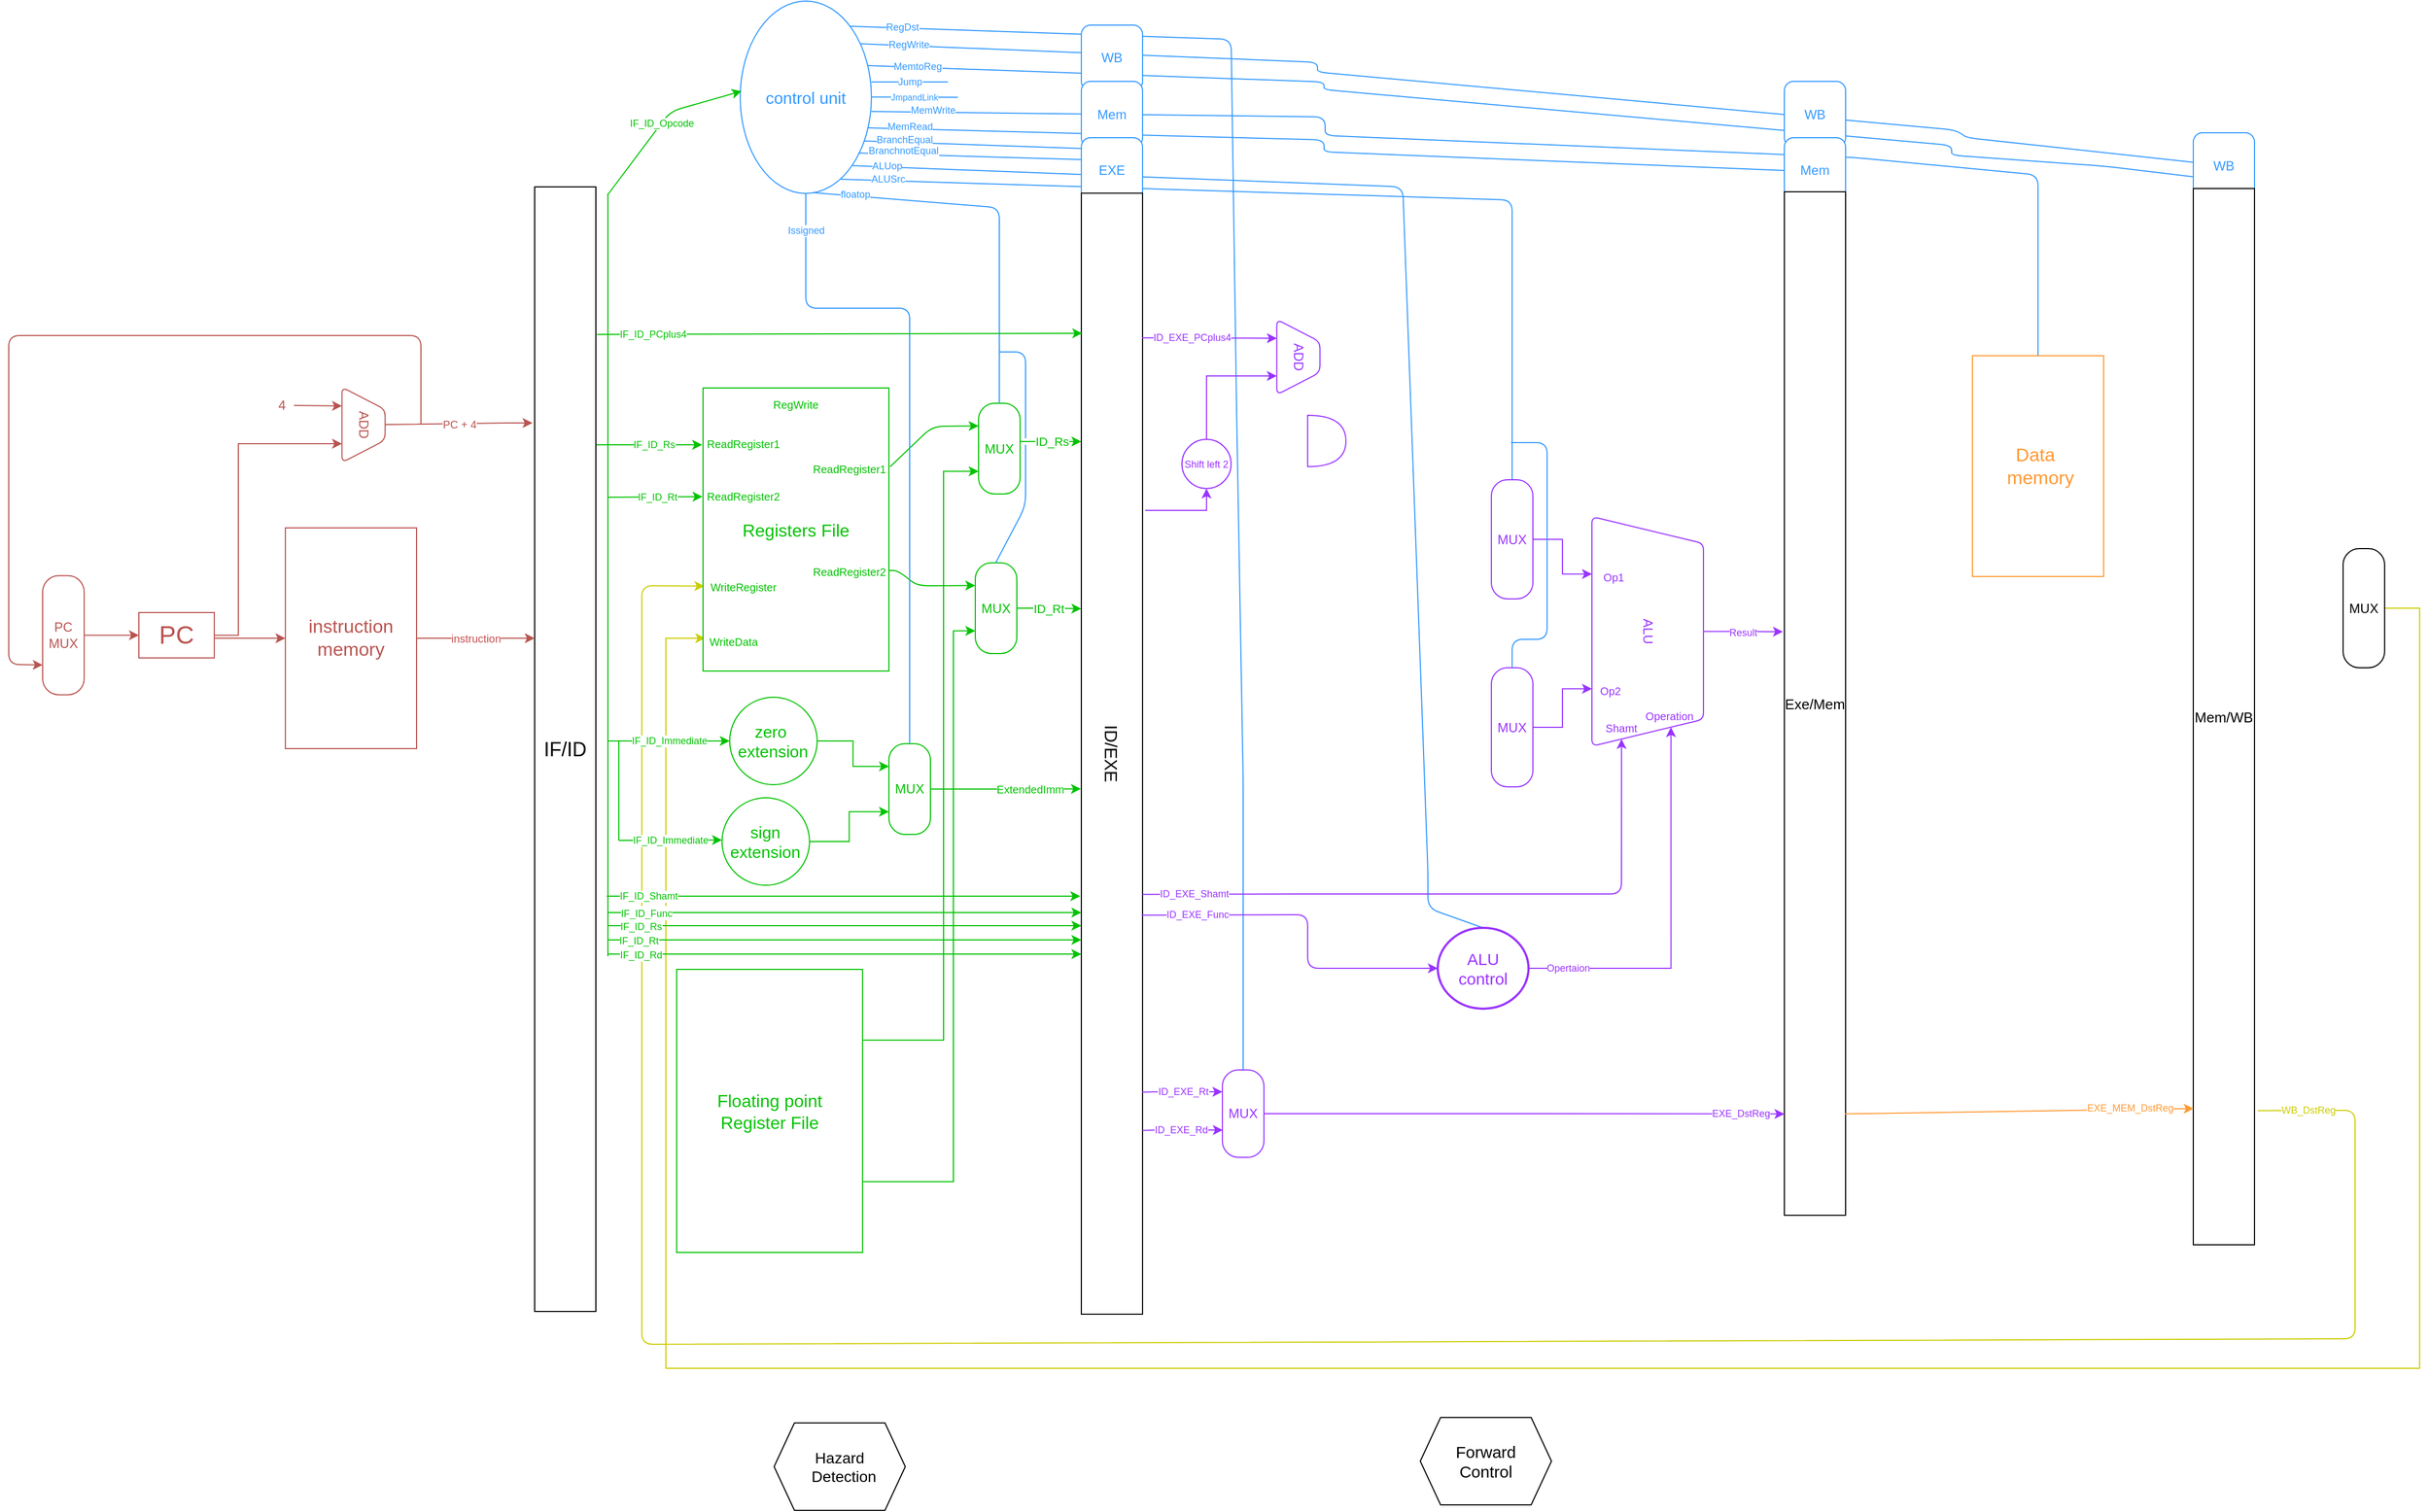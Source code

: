 <mxfile version="14.1.1" type="github">
  <diagram id="FUZhbVknojldcqYKG9fJ" name="Page-1">
    <mxGraphModel dx="3374" dy="580" grid="0" gridSize="10" guides="1" tooltips="1" connect="1" arrows="1" fold="1" page="1" pageScale="1" pageWidth="2336" pageHeight="1654" background="none" math="0" shadow="0">
      <root>
        <mxCell id="0" />
        <mxCell id="1" parent="0" />
        <mxCell id="VB7SxKn7EFe_iuw59Z2b-31" value="RegDst" style="endArrow=none;html=1;fontSize=9;strokeColor=#3399FF;fontColor=#3399FF;endFill=0;entryX=0.5;entryY=0;entryDx=0;entryDy=0;" parent="1" target="7TlwpzO_HOsOdfMENnGN-11" edge="1">
          <mxGeometry x="-0.926" y="1" width="50" height="50" relative="1" as="geometry">
            <mxPoint x="-1490" y="146" as="sourcePoint" />
            <mxPoint x="-1278" y="151" as="targetPoint" />
            <Array as="points">
              <mxPoint x="-1141" y="158" />
              <mxPoint x="-1136" y="498" />
              <mxPoint x="-1130" y="835" />
            </Array>
            <mxPoint as="offset" />
          </mxGeometry>
        </mxCell>
        <mxCell id="JEvkDJspSOMSKIL867WB-29" style="edgeStyle=orthogonalEdgeStyle;rounded=0;orthogonalLoop=1;jettySize=auto;html=1;exitX=1;exitY=0.5;exitDx=0;exitDy=0;endArrow=classic;endFill=1;strokeColor=#CCCC00;fontSize=9;fontColor=#CCCC00;entryX=0.012;entryY=0.884;entryDx=0;entryDy=0;entryPerimeter=0;" edge="1" parent="1" source="UKt0rCFPghXX4FOB7-Do-29" target="UKt0rCFPghXX4FOB7-Do-9">
          <mxGeometry relative="1" as="geometry">
            <mxPoint x="-54.0" y="1386.0" as="targetPoint" />
            <Array as="points">
              <mxPoint x="-54" y="679" />
              <mxPoint x="-54" y="1374" />
              <mxPoint x="-1658" y="1374" />
              <mxPoint x="-1658" y="706" />
            </Array>
          </mxGeometry>
        </mxCell>
        <mxCell id="JEvkDJspSOMSKIL867WB-28" value="WB_DstReg" style="endArrow=classic;html=1;fontSize=9;exitX=1.054;exitY=0.873;exitDx=0;exitDy=0;exitPerimeter=0;entryX=0.007;entryY=0.7;entryDx=0;entryDy=0;entryPerimeter=0;strokeColor=#CCCC00;fontColor=#CCCC00;" edge="1" parent="1" source="UKt0rCFPghXX4FOB7-Do-6" target="UKt0rCFPghXX4FOB7-Do-9">
          <mxGeometry x="-0.965" width="50" height="50" relative="1" as="geometry">
            <mxPoint x="-807" y="1130" as="sourcePoint" />
            <mxPoint x="-77" y="1138" as="targetPoint" />
            <Array as="points">
              <mxPoint x="-113" y="1138" />
              <mxPoint x="-113" y="1347" />
              <mxPoint x="-1680" y="1352" />
              <mxPoint x="-1680" y="658" />
            </Array>
            <mxPoint as="offset" />
          </mxGeometry>
        </mxCell>
        <mxCell id="VB7SxKn7EFe_iuw59Z2b-41" value="ALUSrc" style="endArrow=none;html=1;fontSize=9;strokeColor=#3399FF;fontColor=#3399FF;endFill=0;entryX=0.5;entryY=0;entryDx=0;entryDy=0;" parent="1" target="UKt0rCFPghXX4FOB7-Do-16" edge="1">
          <mxGeometry x="-0.901" y="1" width="50" height="50" relative="1" as="geometry">
            <mxPoint x="-1498" y="286" as="sourcePoint" />
            <mxPoint x="-1441" y="286" as="targetPoint" />
            <mxPoint as="offset" />
            <Array as="points">
              <mxPoint x="-884" y="305" />
            </Array>
          </mxGeometry>
        </mxCell>
        <mxCell id="VB7SxKn7EFe_iuw59Z2b-40" value="ALUop" style="endArrow=none;html=1;fontSize=9;strokeColor=#3399FF;fontColor=#3399FF;endFill=0;entryX=0.5;entryY=0;entryDx=0;entryDy=0;entryPerimeter=0;" parent="1" target="UKt0rCFPghXX4FOB7-Do-15" edge="1">
          <mxGeometry x="-0.947" y="1" width="50" height="50" relative="1" as="geometry">
            <mxPoint x="-1489" y="273.5" as="sourcePoint" />
            <mxPoint x="-1432" y="273.5" as="targetPoint" />
            <mxPoint as="offset" />
            <Array as="points">
              <mxPoint x="-984" y="293" />
              <mxPoint x="-961" y="920" />
              <mxPoint x="-961" y="953" />
            </Array>
          </mxGeometry>
        </mxCell>
        <mxCell id="VB7SxKn7EFe_iuw59Z2b-47" value="RegWrite" style="endArrow=none;html=1;fontSize=9;strokeColor=#3399FF;fontColor=#3399FF;endFill=0;" parent="1" target="VB7SxKn7EFe_iuw59Z2b-50" edge="1">
          <mxGeometry x="-0.928" y="1" width="50" height="50" relative="1" as="geometry">
            <mxPoint x="-1481" y="162" as="sourcePoint" />
            <mxPoint x="-850" y="213" as="targetPoint" />
            <Array as="points">
              <mxPoint x="-1062" y="179" />
              <mxPoint x="-1062" y="188" />
              <mxPoint x="-478" y="241" />
              <mxPoint x="-468" y="248" />
            </Array>
            <mxPoint as="offset" />
          </mxGeometry>
        </mxCell>
        <mxCell id="VB7SxKn7EFe_iuw59Z2b-33" value="MemtoReg" style="endArrow=none;html=1;fontSize=9;strokeColor=#3399FF;fontColor=#3399FF;endFill=0;entryX=0.036;entryY=0.675;entryDx=0;entryDy=0;entryPerimeter=0;" parent="1" target="VB7SxKn7EFe_iuw59Z2b-50" edge="1">
          <mxGeometry x="-0.927" y="1" width="50" height="50" relative="1" as="geometry">
            <mxPoint x="-1473" y="182" as="sourcePoint" />
            <mxPoint x="-1416" y="182" as="targetPoint" />
            <Array as="points">
              <mxPoint x="-1056" y="197" />
              <mxPoint x="-1056" y="204" />
              <mxPoint x="-482" y="255" />
              <mxPoint x="-482" y="264" />
              <mxPoint x="-343" y="274" />
            </Array>
            <mxPoint as="offset" />
          </mxGeometry>
        </mxCell>
        <mxCell id="VB7SxKn7EFe_iuw59Z2b-37" value="MemRead" style="endArrow=none;html=1;fontSize=9;strokeColor=#3399FF;fontColor=#3399FF;endFill=0;entryX=0;entryY=0.5;entryDx=0;entryDy=0;" parent="1" target="VB7SxKn7EFe_iuw59Z2b-49" edge="1">
          <mxGeometry x="-0.912" y="2" width="50" height="50" relative="1" as="geometry">
            <mxPoint x="-1473" y="239" as="sourcePoint" />
            <mxPoint x="-1398" y="239" as="targetPoint" />
            <Array as="points">
              <mxPoint x="-1056" y="250" />
              <mxPoint x="-1056" y="261" />
            </Array>
            <mxPoint as="offset" />
          </mxGeometry>
        </mxCell>
        <mxCell id="VB7SxKn7EFe_iuw59Z2b-36" value="MemWrite" style="endArrow=none;html=1;fontSize=9;strokeColor=#3399FF;fontColor=#3399FF;align=right;endFill=0;entryX=0.5;entryY=0;entryDx=0;entryDy=0;" parent="1" target="UKt0rCFPghXX4FOB7-Do-31" edge="1">
          <mxGeometry x="-0.876" y="2" width="50" height="50" relative="1" as="geometry">
            <mxPoint x="-1470" y="224" as="sourcePoint" />
            <mxPoint x="-1344" y="224" as="targetPoint" />
            <Array as="points">
              <mxPoint x="-1055" y="229" />
              <mxPoint x="-1055" y="246" />
              <mxPoint x="-573" y="266" />
              <mxPoint x="-403" y="282" />
            </Array>
            <mxPoint as="offset" />
          </mxGeometry>
        </mxCell>
        <mxCell id="VB7SxKn7EFe_iuw59Z2b-50" value="&lt;font style=&quot;font-size: 12px&quot;&gt;WB&lt;/font&gt;" style="rounded=1;whiteSpace=wrap;html=1;fontSize=8;fontColor=#3399FF;strokeColor=#3399FF;" parent="1" vertex="1">
          <mxGeometry x="-261" y="243.5" width="56" height="60" as="geometry" />
        </mxCell>
        <mxCell id="VB7SxKn7EFe_iuw59Z2b-48" value="&lt;font style=&quot;font-size: 12px&quot;&gt;WB&lt;/font&gt;" style="rounded=1;whiteSpace=wrap;html=1;fontSize=8;fontColor=#3399FF;strokeColor=#3399FF;fontStyle=0" parent="1" vertex="1">
          <mxGeometry x="-634.99" y="196.5" width="56" height="60" as="geometry" />
        </mxCell>
        <mxCell id="VB7SxKn7EFe_iuw59Z2b-49" value="&lt;font style=&quot;font-size: 12px&quot;&gt;Mem&lt;/font&gt;" style="rounded=1;whiteSpace=wrap;html=1;fontSize=8;fontColor=#3399FF;strokeColor=#3399FF;" parent="1" vertex="1">
          <mxGeometry x="-635" y="248" width="56" height="60" as="geometry" />
        </mxCell>
        <mxCell id="VB7SxKn7EFe_iuw59Z2b-46" value="&lt;font style=&quot;font-size: 12px&quot;&gt;WB&lt;/font&gt;" style="rounded=1;whiteSpace=wrap;html=1;fontSize=8;fontColor=#3399FF;strokeColor=#3399FF;" parent="1" vertex="1">
          <mxGeometry x="-1277.99" y="145" width="56" height="60" as="geometry" />
        </mxCell>
        <mxCell id="VB7SxKn7EFe_iuw59Z2b-45" value="&lt;font style=&quot;font-size: 12px&quot;&gt;Mem&lt;/font&gt;" style="rounded=1;whiteSpace=wrap;html=1;fontSize=8;fontColor=#3399FF;strokeColor=#3399FF;" parent="1" vertex="1">
          <mxGeometry x="-1278" y="196.5" width="56" height="60" as="geometry" />
        </mxCell>
        <mxCell id="VB7SxKn7EFe_iuw59Z2b-44" value="&lt;font style=&quot;font-size: 12px&quot;&gt;EXE&lt;/font&gt;" style="rounded=1;whiteSpace=wrap;html=1;fontSize=8;fontColor=#3399FF;strokeColor=#3399FF;" parent="1" vertex="1">
          <mxGeometry x="-1278" y="248" width="56" height="60" as="geometry" />
        </mxCell>
        <mxCell id="7TlwpzO_HOsOdfMENnGN-18" value="IF_ID_Rs" style="edgeStyle=elbowEdgeStyle;rounded=0;orthogonalLoop=1;jettySize=auto;elbow=vertical;html=1;entryX=-0.005;entryY=0.201;entryDx=0;entryDy=0;endArrow=classic;endFill=1;fontColor=#00C200;exitX=1.002;exitY=0.212;exitDx=0;exitDy=0;exitPerimeter=0;entryPerimeter=0;fontSize=9;spacingLeft=16;strokeColor=#00C200;" parent="1" target="UKt0rCFPghXX4FOB7-Do-9" edge="1">
          <mxGeometry x="0.352" relative="1" as="geometry">
            <Array as="points">
              <mxPoint x="-1704.11" y="529" />
            </Array>
            <mxPoint x="-1721.998" y="592.424" as="sourcePoint" />
            <mxPoint as="offset" />
          </mxGeometry>
        </mxCell>
        <mxCell id="UKt0rCFPghXX4FOB7-Do-1" value="&lt;font style=&quot;font-size: 18px&quot;&gt;IF/ID&lt;/font&gt;" style="rounded=0;whiteSpace=wrap;html=1;" parent="1" vertex="1">
          <mxGeometry x="-1778" y="293" width="56" height="1029" as="geometry" />
        </mxCell>
        <mxCell id="YYx74QZVLRJWQak4ZVne-2" value="" style="edgeStyle=orthogonalEdgeStyle;rounded=0;orthogonalLoop=1;jettySize=auto;html=1;entryX=0;entryY=0.5;entryDx=0;entryDy=0;strokeColor=#B85450;fontColor=#B85450;" parent="1" source="UKt0rCFPghXX4FOB7-Do-2" target="UKt0rCFPghXX4FOB7-Do-8" edge="1">
          <mxGeometry relative="1" as="geometry">
            <Array as="points">
              <mxPoint x="-2054" y="706" />
              <mxPoint x="-2054" y="706" />
            </Array>
          </mxGeometry>
        </mxCell>
        <mxCell id="YYx74QZVLRJWQak4ZVne-6" value="PC + 4" style="edgeStyle=orthogonalEdgeStyle;rounded=0;orthogonalLoop=1;jettySize=auto;html=1;fontSize=10;strokeColor=#B85450;fontColor=#B85450;" parent="1" source="7TlwpzO_HOsOdfMENnGN-1" edge="1">
          <mxGeometry relative="1" as="geometry">
            <Array as="points">
              <mxPoint x="-1803" y="509" />
              <mxPoint x="-1780" y="509" />
            </Array>
            <mxPoint x="-1780" y="509" as="targetPoint" />
          </mxGeometry>
        </mxCell>
        <mxCell id="UKt0rCFPghXX4FOB7-Do-2" value="&lt;font style=&quot;font-size: 23px&quot; color=&quot;#b85450&quot;&gt;PC&lt;/font&gt;" style="rounded=0;whiteSpace=wrap;html=1;strokeColor=#B85450;" parent="1" vertex="1">
          <mxGeometry x="-2140" y="682.5" width="69" height="41.5" as="geometry" />
        </mxCell>
        <mxCell id="UKt0rCFPghXX4FOB7-Do-4" value="&lt;font style=&quot;font-size: 13px&quot;&gt;Exe/Mem&lt;/font&gt;" style="rounded=0;whiteSpace=wrap;html=1;" parent="1" vertex="1">
          <mxGeometry x="-634.99" y="297.5" width="56" height="936.5" as="geometry" />
        </mxCell>
        <mxCell id="UKt0rCFPghXX4FOB7-Do-6" value="&lt;font style=&quot;font-size: 13px&quot;&gt;Mem/WB&lt;/font&gt;" style="rounded=0;whiteSpace=wrap;html=1;" parent="1" vertex="1">
          <mxGeometry x="-261" y="294.5" width="56" height="966.5" as="geometry" />
        </mxCell>
        <mxCell id="YYx74QZVLRJWQak4ZVne-4" value="&lt;font style=&quot;font-size: 10px;&quot;&gt;instruction&lt;/font&gt;" style="edgeStyle=orthogonalEdgeStyle;rounded=0;orthogonalLoop=1;jettySize=auto;html=1;fontSize=10;fillColor=#f8cecc;fontColor=#C44F4F;strokeColor=#B85450;" parent="1" source="UKt0rCFPghXX4FOB7-Do-8" edge="1">
          <mxGeometry relative="1" as="geometry">
            <Array as="points">
              <mxPoint x="-1803" y="706" />
              <mxPoint x="-1803" y="706" />
            </Array>
            <mxPoint x="-1778" y="706" as="targetPoint" />
          </mxGeometry>
        </mxCell>
        <mxCell id="UKt0rCFPghXX4FOB7-Do-8" value="&lt;font style=&quot;font-size: 17px&quot;&gt;instruction memory&lt;/font&gt;" style="rounded=0;whiteSpace=wrap;html=1;strokeColor=#B85450;fontColor=#B85450;" parent="1" vertex="1">
          <mxGeometry x="-2006" y="605" width="120" height="202" as="geometry" />
        </mxCell>
        <mxCell id="UKt0rCFPghXX4FOB7-Do-9" value="&lt;font style=&quot;font-size: 16px&quot;&gt;Registers File&lt;/font&gt;" style="rounded=0;whiteSpace=wrap;html=1;fontColor=#00C200;strokeColor=#00C200;" parent="1" vertex="1">
          <mxGeometry x="-1624" y="477" width="170" height="259" as="geometry" />
        </mxCell>
        <mxCell id="UKt0rCFPghXX4FOB7-Do-11" value="&lt;font style=&quot;font-size: 15px&quot;&gt;control unit&lt;/font&gt;" style="ellipse;whiteSpace=wrap;html=1;fontColor=#3399FF;strokeColor=#3399FF;" parent="1" vertex="1">
          <mxGeometry x="-1590" y="123" width="120" height="176" as="geometry" />
        </mxCell>
        <mxCell id="VB7SxKn7EFe_iuw59Z2b-4" style="edgeStyle=orthogonalEdgeStyle;rounded=0;orthogonalLoop=1;jettySize=auto;html=1;exitX=1;exitY=0.5;exitDx=0;exitDy=0;strokeColor=#00C200;entryX=0;entryY=0.75;entryDx=0;entryDy=0;" parent="1" source="UKt0rCFPghXX4FOB7-Do-12" target="VB7SxKn7EFe_iuw59Z2b-13" edge="1">
          <mxGeometry relative="1" as="geometry">
            <mxPoint x="-1283.396" y="891.571" as="targetPoint" />
          </mxGeometry>
        </mxCell>
        <mxCell id="UKt0rCFPghXX4FOB7-Do-12" value="&lt;font style=&quot;font-size: 15px&quot;&gt;sign &lt;br&gt;extension&lt;/font&gt;" style="ellipse;whiteSpace=wrap;html=1;aspect=fixed;fontColor=#00C200;strokeColor=#00C200;" parent="1" vertex="1">
          <mxGeometry x="-1606.61" y="852" width="80" height="80" as="geometry" />
        </mxCell>
        <mxCell id="VB7SxKn7EFe_iuw59Z2b-3" style="edgeStyle=orthogonalEdgeStyle;rounded=0;orthogonalLoop=1;jettySize=auto;html=1;exitX=1;exitY=0.5;exitDx=0;exitDy=0;strokeColor=#00C200;entryX=0;entryY=0.25;entryDx=0;entryDy=0;" parent="1" source="UKt0rCFPghXX4FOB7-Do-13" target="VB7SxKn7EFe_iuw59Z2b-13" edge="1">
          <mxGeometry relative="1" as="geometry">
            <mxPoint x="-1285.681" y="800.143" as="targetPoint" />
          </mxGeometry>
        </mxCell>
        <mxCell id="UKt0rCFPghXX4FOB7-Do-13" value="&lt;font style=&quot;font-size: 15px&quot;&gt;zero&amp;nbsp;&lt;br&gt;extension&lt;/font&gt;" style="ellipse;whiteSpace=wrap;html=1;aspect=fixed;fontColor=#00C200;strokeColor=#00C200;" parent="1" vertex="1">
          <mxGeometry x="-1599.61" y="760" width="80" height="80" as="geometry" />
        </mxCell>
        <mxCell id="JEvkDJspSOMSKIL867WB-10" value="Opertaion" style="edgeStyle=orthogonalEdgeStyle;rounded=0;orthogonalLoop=1;jettySize=auto;html=1;exitX=1;exitY=0.5;exitDx=0;exitDy=0;exitPerimeter=0;entryX=1;entryY=0.25;entryDx=0;entryDy=0;endArrow=classic;endFill=1;strokeColor=#9933FF;fontSize=9;fontColor=#9933FF;" edge="1" parent="1" source="UKt0rCFPghXX4FOB7-Do-15" target="UKt0rCFPghXX4FOB7-Do-26">
          <mxGeometry x="-0.797" relative="1" as="geometry">
            <Array as="points">
              <mxPoint x="-739" y="1008" />
            </Array>
            <mxPoint as="offset" />
          </mxGeometry>
        </mxCell>
        <mxCell id="UKt0rCFPghXX4FOB7-Do-15" value="&lt;font style=&quot;font-size: 15px&quot;&gt;ALU&lt;br&gt;control&lt;/font&gt;" style="strokeWidth=2;html=1;shape=mxgraph.flowchart.start_2;whiteSpace=wrap;strokeColor=#9933FF;fontColor=#9933FF;" parent="1" vertex="1">
          <mxGeometry x="-952" y="971" width="83" height="74" as="geometry" />
        </mxCell>
        <mxCell id="JEvkDJspSOMSKIL867WB-12" style="edgeStyle=orthogonalEdgeStyle;rounded=0;orthogonalLoop=1;jettySize=auto;html=1;exitX=1;exitY=0.5;exitDx=0;exitDy=0;entryX=0.25;entryY=1;entryDx=0;entryDy=0;endArrow=classic;endFill=1;fontSize=9;fontColor=#9933FF;strokeColor=#9933FF;" edge="1" parent="1" source="UKt0rCFPghXX4FOB7-Do-16" target="UKt0rCFPghXX4FOB7-Do-26">
          <mxGeometry relative="1" as="geometry" />
        </mxCell>
        <mxCell id="UKt0rCFPghXX4FOB7-Do-16" value="MUX&lt;span style=&quot;font-family: monospace; font-size: 0px;&quot;&gt;%3CmxGraphModel%3E%3Croot%3E%3CmxCell%20id%3D%220%22%2F%3E%3CmxCell%20id%3D%221%22%20parent%3D%220%22%2F%3E%3CmxCell%20id%3D%222%22%20value%3D%22%22%20style%3D%22rounded%3D1%3BwhiteSpace%3Dwrap%3Bhtml%3D1%3BarcSize%3D39%3B%22%20vertex%3D%221%22%20parent%3D%221%22%3E%3CmxGeometry%20x%3D%22-1112%22%20y%3D%22420%22%20width%3D%2238%22%20height%3D%22109%22%20as%3D%22geometry%22%2F%3E%3C%2FmxCell%3E%3C%2Froot%3E%3C%2FmxGraphModel%3E&lt;/span&gt;" style="rounded=1;whiteSpace=wrap;html=1;arcSize=39;fontColor=#9933FF;strokeColor=#9933FF;" parent="1" vertex="1">
          <mxGeometry x="-903" y="561" width="38" height="109" as="geometry" />
        </mxCell>
        <mxCell id="JEvkDJspSOMSKIL867WB-13" style="edgeStyle=orthogonalEdgeStyle;rounded=0;orthogonalLoop=1;jettySize=auto;html=1;exitX=1;exitY=0.5;exitDx=0;exitDy=0;entryX=0.75;entryY=1;entryDx=0;entryDy=0;endArrow=classic;endFill=1;strokeColor=#9933FF;fontSize=9;fontColor=#9933FF;" edge="1" parent="1" source="UKt0rCFPghXX4FOB7-Do-17" target="UKt0rCFPghXX4FOB7-Do-26">
          <mxGeometry relative="1" as="geometry" />
        </mxCell>
        <mxCell id="UKt0rCFPghXX4FOB7-Do-17" value="MUX&lt;span style=&quot;font-family: monospace; font-size: 0px;&quot;&gt;%3CmxGraphModel%3E%3Croot%3E%3CmxCell%20id%3D%220%22%2F%3E%3CmxCell%20id%3D%221%22%20parent%3D%220%22%2F%3E%3CmxCell%20id%3D%222%22%20value%3D%22%22%20style%3D%22rounded%3D1%3BwhiteSpace%3Dwrap%3Bhtml%3D1%3BarcSize%3D39%3B%22%20vertex%3D%221%22%20parent%3D%221%22%3E%3CmxGeometry%20x%3D%22-1112%22%20y%3D%22420%22%20width%3D%2238%22%20height%3D%22109%22%20as%3D%22geometry%22%2F%3E%3C%2FmxCell%3E%3C%2Froot%3E%3C%2FmxGraphModel%3E&lt;/span&gt;" style="rounded=1;whiteSpace=wrap;html=1;arcSize=39;fontColor=#9933FF;strokeColor=#9933FF;" parent="1" vertex="1">
          <mxGeometry x="-903" y="733" width="38" height="109" as="geometry" />
        </mxCell>
        <mxCell id="VB7SxKn7EFe_iuw59Z2b-1" style="edgeStyle=orthogonalEdgeStyle;rounded=0;orthogonalLoop=1;jettySize=auto;html=1;exitX=1;exitY=0.5;exitDx=0;exitDy=0;entryX=0;entryY=0.5;entryDx=0;entryDy=0;strokeColor=#B85450;" parent="1" source="UKt0rCFPghXX4FOB7-Do-18" target="UKt0rCFPghXX4FOB7-Do-2" edge="1">
          <mxGeometry relative="1" as="geometry" />
        </mxCell>
        <mxCell id="UKt0rCFPghXX4FOB7-Do-18" value="&lt;font color=&quot;#b85450&quot;&gt;PC MUX&lt;/font&gt;" style="rounded=1;whiteSpace=wrap;html=1;arcSize=39;strokeColor=#B85450;" parent="1" vertex="1">
          <mxGeometry x="-2228" y="648.75" width="38" height="109" as="geometry" />
        </mxCell>
        <mxCell id="JEvkDJspSOMSKIL867WB-19" value="&lt;font style=&quot;font-size: 9px&quot;&gt;Result&lt;/font&gt;" style="edgeStyle=orthogonalEdgeStyle;rounded=0;orthogonalLoop=1;jettySize=auto;html=1;exitX=0.5;exitY=0;exitDx=0;exitDy=0;endArrow=classic;endFill=1;strokeColor=#9933FF;fontSize=10;fontColor=#9933FF;" edge="1" parent="1" source="UKt0rCFPghXX4FOB7-Do-26">
          <mxGeometry relative="1" as="geometry">
            <mxPoint x="-636.4" y="700" as="targetPoint" />
          </mxGeometry>
        </mxCell>
        <mxCell id="UKt0rCFPghXX4FOB7-Do-26" value="ALU" style="shape=trapezoid;perimeter=trapezoidPerimeter;whiteSpace=wrap;html=1;fixedSize=1;rounded=1;sketch=0;rotation=90;arcSize=12;size=24.517;fontColor=#9933FF;strokeColor=#9933FF;" parent="1" vertex="1">
          <mxGeometry x="-865" y="648.75" width="210" height="102" as="geometry" />
        </mxCell>
        <mxCell id="UKt0rCFPghXX4FOB7-Do-27" value="&lt;font style=&quot;font-size: 15px&quot;&gt;Forward&lt;br&gt;Control&lt;/font&gt;" style="shape=hexagon;perimeter=hexagonPerimeter2;whiteSpace=wrap;html=1;fixedSize=1;rounded=1;sketch=0;arcSize=0;size=18.6;" parent="1" vertex="1">
          <mxGeometry x="-968" y="1419" width="120" height="80" as="geometry" />
        </mxCell>
        <mxCell id="UKt0rCFPghXX4FOB7-Do-28" value="&lt;font style=&quot;font-size: 14px&quot;&gt;Hazard&lt;br&gt;&amp;nbsp; Detection&lt;/font&gt;" style="shape=hexagon;perimeter=hexagonPerimeter2;whiteSpace=wrap;html=1;fixedSize=1;rounded=1;sketch=0;arcSize=0;size=18.6;" parent="1" vertex="1">
          <mxGeometry x="-1559" y="1424" width="120" height="80" as="geometry" />
        </mxCell>
        <mxCell id="UKt0rCFPghXX4FOB7-Do-29" value="MUX&lt;span style=&quot;color: rgba(0 , 0 , 0 , 0) ; font-family: monospace ; font-size: 0px&quot;&gt;%3CmxGraphModel%3E%3Croot%3E%3CmxCell%20id%3D%220%22%2F%3E%3CmxCell%20id%3D%221%22%20parent%3D%220%22%2F%3E%3CmxCell%20id%3D%222%22%20value%3D%22%22%20style%3D%22rounded%3D1%3BwhiteSpace%3Dwrap%3Bhtml%3D1%3BarcSize%3D39%3B%22%20vertex%3D%221%22%20parent%3D%221%22%3E%3CmxGeometry%20x%3D%22-1112%22%20y%3D%22420%22%20width%3D%2238%22%20height%3D%22109%22%20as%3D%22geometry%22%2F%3E%3C%2FmxCell%3E%3C%2Froot%3E%3C%2FmxGraphModel%3E&lt;/span&gt;" style="rounded=1;whiteSpace=wrap;html=1;arcSize=39;" parent="1" vertex="1">
          <mxGeometry x="-124" y="624" width="38" height="109" as="geometry" />
        </mxCell>
        <mxCell id="UKt0rCFPghXX4FOB7-Do-31" value="&lt;font style=&quot;font-size: 17px&quot;&gt;Data&amp;nbsp;&lt;br&gt;&amp;nbsp;memory&lt;/font&gt;" style="rounded=0;whiteSpace=wrap;html=1;strokeColor=#FF9933;fontColor=#FF9933;" parent="1" vertex="1">
          <mxGeometry x="-463" y="447.5" width="120" height="202" as="geometry" />
        </mxCell>
        <mxCell id="HnmR9eoODCfxTX8oJJkG-1" value="ReadRegister1" style="text;html=1;fillColor=none;align=center;verticalAlign=middle;whiteSpace=wrap;rounded=0;fontSize=10;fontColor=#00C200;strokeColor=#FFFFFF;" parent="1" vertex="1">
          <mxGeometry x="-1607" y="518" width="40" height="20" as="geometry" />
        </mxCell>
        <mxCell id="HnmR9eoODCfxTX8oJJkG-2" value="ReadRegister2" style="text;html=1;fillColor=none;align=center;verticalAlign=middle;whiteSpace=wrap;rounded=0;fontSize=10;fontColor=#00C200;strokeColor=#FFFFFF;" parent="1" vertex="1">
          <mxGeometry x="-1607" y="566" width="40" height="20" as="geometry" />
        </mxCell>
        <mxCell id="HnmR9eoODCfxTX8oJJkG-3" value="RegWrite" style="text;html=1;fillColor=none;align=center;verticalAlign=middle;whiteSpace=wrap;rounded=0;fontSize=10;fontColor=#00C200;strokeColor=#FFFFFF;" parent="1" vertex="1">
          <mxGeometry x="-1559" y="482" width="40" height="20" as="geometry" />
        </mxCell>
        <mxCell id="HnmR9eoODCfxTX8oJJkG-4" value="WriteRegister" style="text;html=1;fillColor=none;align=center;verticalAlign=middle;whiteSpace=wrap;rounded=0;fontSize=10;fontColor=#00C200;strokeColor=#FFFFFF;" parent="1" vertex="1">
          <mxGeometry x="-1607" y="649" width="40" height="20" as="geometry" />
        </mxCell>
        <mxCell id="HnmR9eoODCfxTX8oJJkG-5" value="WriteData" style="text;html=1;fillColor=none;align=center;verticalAlign=middle;whiteSpace=wrap;rounded=0;fontSize=10;fontColor=#00C200;strokeColor=#FFFFFF;" parent="1" vertex="1">
          <mxGeometry x="-1616" y="698.5" width="40" height="20" as="geometry" />
        </mxCell>
        <mxCell id="HnmR9eoODCfxTX8oJJkG-6" value="ReadRegister1" style="text;html=1;fillColor=none;align=center;verticalAlign=middle;whiteSpace=wrap;rounded=0;fontSize=10;fontColor=#00C200;strokeColor=#FFFFFF;" parent="1" vertex="1">
          <mxGeometry x="-1510" y="541" width="40" height="20" as="geometry" />
        </mxCell>
        <mxCell id="HnmR9eoODCfxTX8oJJkG-7" value="ReadRegister2" style="text;html=1;fillColor=none;align=center;verticalAlign=middle;whiteSpace=wrap;rounded=0;fontSize=10;fontColor=#00C200;strokeColor=#FFFFFF;" parent="1" vertex="1">
          <mxGeometry x="-1510" y="635" width="40" height="20" as="geometry" />
        </mxCell>
        <mxCell id="7TlwpzO_HOsOdfMENnGN-1" value="&lt;font color=&quot;#b85450&quot;&gt;ADD&lt;/font&gt;" style="shape=trapezoid;perimeter=trapezoidPerimeter;whiteSpace=wrap;html=1;fixedSize=1;rounded=1;sketch=0;rotation=90;arcSize=12;size=20.5;strokeColor=#B85450;" parent="1" vertex="1">
          <mxGeometry x="-1969" y="491" width="69" height="39.5" as="geometry" />
        </mxCell>
        <mxCell id="7TlwpzO_HOsOdfMENnGN-2" value="" style="edgeStyle=orthogonalEdgeStyle;rounded=0;orthogonalLoop=1;jettySize=auto;html=1;fontSize=10;strokeColor=#B85450;fontColor=#B85450;entryX=0.75;entryY=1;entryDx=0;entryDy=0;" parent="1" source="UKt0rCFPghXX4FOB7-Do-2" target="7TlwpzO_HOsOdfMENnGN-1" edge="1">
          <mxGeometry relative="1" as="geometry">
            <Array as="points">
              <mxPoint x="-2049" y="703" />
              <mxPoint x="-2049" y="528" />
            </Array>
            <mxPoint x="-2071" y="703.25" as="sourcePoint" />
            <mxPoint x="-1954" y="514" as="targetPoint" />
          </mxGeometry>
        </mxCell>
        <mxCell id="JEvkDJspSOMSKIL867WB-26" value="&lt;font color=&quot;#9933ff&quot;&gt;EXE_DstReg&lt;/font&gt;" style="edgeStyle=orthogonalEdgeStyle;rounded=0;orthogonalLoop=1;jettySize=auto;html=1;exitX=1;exitY=0.5;exitDx=0;exitDy=0;entryX=0;entryY=0.901;entryDx=0;entryDy=0;entryPerimeter=0;endArrow=classic;endFill=1;fontSize=9;fontColor=#00C200;strokeColor=#9933FF;" edge="1" parent="1" source="7TlwpzO_HOsOdfMENnGN-11" target="UKt0rCFPghXX4FOB7-Do-4">
          <mxGeometry x="0.832" relative="1" as="geometry">
            <mxPoint as="offset" />
          </mxGeometry>
        </mxCell>
        <mxCell id="7TlwpzO_HOsOdfMENnGN-11" value="MUX&lt;span style=&quot;font-family: monospace; font-size: 0px;&quot;&gt;%3CmxGraphModel%3E%3Croot%3E%3CmxCell%20id%3D%220%22%2F%3E%3CmxCell%20id%3D%221%22%20parent%3D%220%22%2F%3E%3CmxCell%20id%3D%222%22%20value%3D%22%22%20style%3D%22rounded%3D1%3BwhiteSpace%3Dwrap%3Bhtml%3D1%3BarcSize%3D39%3B%22%20vertex%3D%221%22%20parent%3D%221%22%3E%3CmxGeometry%20x%3D%22-1112%22%20y%3D%22420%22%20width%3D%2238%22%20height%3D%22109%22%20as%3D%22geometry%22%2F%3E%3C%2FmxCell%3E%3C%2Froot%3E%3C%2FmxGraphModel%3E&lt;/span&gt;" style="rounded=1;whiteSpace=wrap;html=1;arcSize=39;fontColor=#9933FF;strokeColor=#9933FF;" parent="1" vertex="1">
          <mxGeometry x="-1149" y="1101" width="38" height="80" as="geometry" />
        </mxCell>
        <mxCell id="7TlwpzO_HOsOdfMENnGN-20" value="" style="endArrow=none;html=1;fontColor=#00C200;strokeColor=#00C200;" parent="1" edge="1">
          <mxGeometry width="50" height="50" relative="1" as="geometry">
            <mxPoint x="-1711" y="997" as="sourcePoint" />
            <mxPoint x="-1711" y="299" as="targetPoint" />
          </mxGeometry>
        </mxCell>
        <mxCell id="7TlwpzO_HOsOdfMENnGN-21" value="&lt;font style=&quot;font-size: 9px;&quot;&gt;IF_ID_Rt&lt;/font&gt;" style="endArrow=classic;html=1;entryX=-0.003;entryY=0.384;entryDx=0;entryDy=0;entryPerimeter=0;fontSize=9;spacingRight=5;spacingTop=1;fontColor=#00C200;strokeColor=#00C200;" parent="1" target="UKt0rCFPghXX4FOB7-Do-9" edge="1">
          <mxGeometry x="0.111" width="50" height="50" relative="1" as="geometry">
            <mxPoint x="-1711.11" y="577" as="sourcePoint" />
            <mxPoint x="-1569.11" y="559" as="targetPoint" />
            <mxPoint as="offset" />
          </mxGeometry>
        </mxCell>
        <mxCell id="7TlwpzO_HOsOdfMENnGN-23" value="&lt;font style=&quot;font-size: 9px;&quot;&gt;IF_ID_Immediate&lt;/font&gt;" style="endArrow=classic;html=1;entryX=0;entryY=0.5;entryDx=0;entryDy=0;fontColor=#00C200;strokeColor=#00C200;fontSize=9;" parent="1" target="UKt0rCFPghXX4FOB7-Do-13" edge="1">
          <mxGeometry width="50" height="50" relative="1" as="geometry">
            <mxPoint x="-1711.11" y="800" as="sourcePoint" />
            <mxPoint x="-1445.11" y="744" as="targetPoint" />
          </mxGeometry>
        </mxCell>
        <mxCell id="7TlwpzO_HOsOdfMENnGN-25" value="&lt;font style=&quot;font-size: 9px;&quot;&gt;IF_ID_Immediate&lt;/font&gt;" style="endArrow=classic;html=1;entryX=-0.001;entryY=0.483;entryDx=0;entryDy=0;entryPerimeter=0;startSize=4;fontColor=#00C200;strokeColor=#00C200;fontSize=9;" parent="1" target="UKt0rCFPghXX4FOB7-Do-12" edge="1">
          <mxGeometry width="50" height="50" relative="1" as="geometry">
            <mxPoint x="-1701" y="891" as="sourcePoint" />
            <mxPoint x="-1583.11" y="874" as="targetPoint" />
          </mxGeometry>
        </mxCell>
        <mxCell id="7TlwpzO_HOsOdfMENnGN-26" value="" style="endArrow=classic;html=1;fontColor=#00C200;exitX=1.007;exitY=0.278;exitDx=0;exitDy=0;strokeColor=#00C200;entryX=0;entryY=0.25;entryDx=0;entryDy=0;exitPerimeter=0;" parent="1" source="UKt0rCFPghXX4FOB7-Do-9" target="VB7SxKn7EFe_iuw59Z2b-16" edge="1">
          <mxGeometry width="50" height="50" relative="1" as="geometry">
            <mxPoint x="-1426.11" y="566" as="sourcePoint" />
            <mxPoint x="-1407" y="489" as="targetPoint" />
            <Array as="points">
              <mxPoint x="-1414" y="512" />
            </Array>
          </mxGeometry>
        </mxCell>
        <mxCell id="7TlwpzO_HOsOdfMENnGN-27" value="" style="endArrow=classic;html=1;fontColor=#00C200;strokeColor=#00C200;entryX=0;entryY=0.25;entryDx=0;entryDy=0;" parent="1" target="VB7SxKn7EFe_iuw59Z2b-17" edge="1">
          <mxGeometry width="50" height="50" relative="1" as="geometry">
            <mxPoint x="-1454" y="644" as="sourcePoint" />
            <mxPoint x="-1401" y="617" as="targetPoint" />
            <Array as="points">
              <mxPoint x="-1446" y="644" />
              <mxPoint x="-1428" y="658" />
            </Array>
          </mxGeometry>
        </mxCell>
        <mxCell id="VB7SxKn7EFe_iuw59Z2b-5" value="" style="endArrow=classic;html=1;entryX=0.25;entryY=1;entryDx=0;entryDy=0;strokeColor=#B85450;exitX=1;exitY=0.5;exitDx=0;exitDy=0;" parent="1" source="VB7SxKn7EFe_iuw59Z2b-7" target="7TlwpzO_HOsOdfMENnGN-1" edge="1">
          <mxGeometry width="50" height="50" relative="1" as="geometry">
            <mxPoint x="-2001" y="494" as="sourcePoint" />
            <mxPoint x="-1994" y="474" as="targetPoint" />
            <Array as="points" />
          </mxGeometry>
        </mxCell>
        <mxCell id="VB7SxKn7EFe_iuw59Z2b-7" value="&lt;font color=&quot;#b85450&quot;&gt;4&lt;/font&gt;" style="text;html=1;strokeColor=none;fillColor=none;align=center;verticalAlign=middle;whiteSpace=wrap;rounded=0;" parent="1" vertex="1">
          <mxGeometry x="-2020" y="483" width="22" height="20" as="geometry" />
        </mxCell>
        <mxCell id="VB7SxKn7EFe_iuw59Z2b-9" value="" style="endArrow=classic;html=1;strokeColor=#B85450;entryX=0;entryY=0.75;entryDx=0;entryDy=0;" parent="1" target="UKt0rCFPghXX4FOB7-Do-18" edge="1">
          <mxGeometry width="50" height="50" relative="1" as="geometry">
            <mxPoint x="-1882" y="510" as="sourcePoint" />
            <mxPoint x="-2078" y="461" as="targetPoint" />
            <Array as="points">
              <mxPoint x="-1882" y="429" />
              <mxPoint x="-2259" y="429" />
              <mxPoint x="-2259" y="601" />
              <mxPoint x="-2259" y="730" />
            </Array>
          </mxGeometry>
        </mxCell>
        <mxCell id="VB7SxKn7EFe_iuw59Z2b-18" style="edgeStyle=orthogonalEdgeStyle;rounded=0;orthogonalLoop=1;jettySize=auto;html=1;exitX=1;exitY=0.25;exitDx=0;exitDy=0;entryX=0;entryY=0.75;entryDx=0;entryDy=0;fontColor=#00C200;strokeColor=#00C200;" parent="1" source="VB7SxKn7EFe_iuw59Z2b-10" target="VB7SxKn7EFe_iuw59Z2b-16" edge="1">
          <mxGeometry relative="1" as="geometry">
            <Array as="points">
              <mxPoint x="-1404" y="1074" />
              <mxPoint x="-1404" y="553" />
            </Array>
          </mxGeometry>
        </mxCell>
        <mxCell id="VB7SxKn7EFe_iuw59Z2b-19" style="edgeStyle=orthogonalEdgeStyle;rounded=0;orthogonalLoop=1;jettySize=auto;html=1;exitX=1;exitY=0.75;exitDx=0;exitDy=0;entryX=0;entryY=0.75;entryDx=0;entryDy=0;strokeColor=#00C200;fontColor=#00C200;" parent="1" source="VB7SxKn7EFe_iuw59Z2b-10" target="VB7SxKn7EFe_iuw59Z2b-17" edge="1">
          <mxGeometry relative="1" as="geometry">
            <Array as="points">
              <mxPoint x="-1395" y="1203" />
              <mxPoint x="-1395" y="699" />
            </Array>
          </mxGeometry>
        </mxCell>
        <mxCell id="VB7SxKn7EFe_iuw59Z2b-10" value="&lt;font style=&quot;font-size: 16px&quot;&gt;Floating point&lt;br&gt;Register File&lt;/font&gt;" style="rounded=0;whiteSpace=wrap;html=1;fontColor=#00C200;strokeColor=#00C200;" parent="1" vertex="1">
          <mxGeometry x="-1648.11" y="1009" width="170" height="259" as="geometry" />
        </mxCell>
        <mxCell id="JEvkDJspSOMSKIL867WB-20" value="ExtendedImm" style="edgeStyle=orthogonalEdgeStyle;rounded=0;orthogonalLoop=1;jettySize=auto;html=1;exitX=1;exitY=0.5;exitDx=0;exitDy=0;endArrow=classic;endFill=1;fontSize=10;fontColor=#00C200;strokeColor=#00C200;" edge="1" parent="1" source="VB7SxKn7EFe_iuw59Z2b-13">
          <mxGeometry x="0.324" relative="1" as="geometry">
            <mxPoint x="-1278.428" y="843.857" as="targetPoint" />
            <mxPoint as="offset" />
          </mxGeometry>
        </mxCell>
        <mxCell id="VB7SxKn7EFe_iuw59Z2b-13" value="&lt;font color=&quot;#00c200&quot;&gt;MUX&lt;/font&gt;&lt;span style=&quot;color: rgba(0 , 0 , 0 , 0) ; font-family: monospace ; font-size: 0px&quot;&gt;%3CmxGraphModel%3E%3Croot%3E%3CmxCell%20id%3D%220%22%2F%3E%3CmxCell%20id%3D%221%22%20parent%3D%220%22%2F%3E%3CmxCell%20id%3D%222%22%20value%3D%22%22%20style%3D%22rounded%3D1%3BwhiteSpace%3Dwrap%3Bhtml%3D1%3BarcSize%3D39%3B%22%20vertex%3D%221%22%20parent%3D%221%22%3E%3CmxGeometry%20x%3D%22-1112%22%20y%3D%22420%22%20width%3D%2238%22%20height%3D%22109%22%20as%3D%22geometry%22%2F%3E%3C%2FmxCell%3E%3C%2Froot%3E%3C%2FmxGraphModel%3E&lt;/span&gt;" style="rounded=1;whiteSpace=wrap;html=1;arcSize=39;strokeColor=#00C200;" parent="1" vertex="1">
          <mxGeometry x="-1454" y="802.5" width="38" height="83" as="geometry" />
        </mxCell>
        <mxCell id="VB7SxKn7EFe_iuw59Z2b-20" value="ID_Rs" style="edgeStyle=orthogonalEdgeStyle;rounded=0;orthogonalLoop=1;jettySize=auto;html=1;exitX=1;exitY=0.5;exitDx=0;exitDy=0;strokeColor=#00C200;fontColor=#00C200;" parent="1" source="VB7SxKn7EFe_iuw59Z2b-16" edge="1">
          <mxGeometry x="0.136" relative="1" as="geometry">
            <mxPoint x="-1278" y="526" as="targetPoint" />
            <Array as="points">
              <mxPoint x="-1334" y="526" />
              <mxPoint x="-1278" y="526" />
            </Array>
            <mxPoint as="offset" />
          </mxGeometry>
        </mxCell>
        <mxCell id="VB7SxKn7EFe_iuw59Z2b-16" value="&lt;font color=&quot;#00c200&quot;&gt;MUX&lt;/font&gt;&lt;span style=&quot;color: rgba(0 , 0 , 0 , 0) ; font-family: monospace ; font-size: 0px&quot;&gt;%3CmxGraphModel%3E%3Croot%3E%3CmxCell%20id%3D%220%22%2F%3E%3CmxCell%20id%3D%221%22%20parent%3D%220%22%2F%3E%3CmxCell%20id%3D%222%22%20value%3D%22%22%20style%3D%22rounded%3D1%3BwhiteSpace%3Dwrap%3Bhtml%3D1%3BarcSize%3D39%3B%22%20vertex%3D%221%22%20parent%3D%221%22%3E%3CmxGeometry%20x%3D%22-1112%22%20y%3D%22420%22%20width%3D%2238%22%20height%3D%22109%22%20as%3D%22geometry%22%2F%3E%3C%2FmxCell%3E%3C%2Froot%3E%3C%2FmxGraphModel%3E&lt;/span&gt;" style="rounded=1;whiteSpace=wrap;html=1;arcSize=39;strokeColor=#00C200;" parent="1" vertex="1">
          <mxGeometry x="-1372" y="491" width="38" height="83" as="geometry" />
        </mxCell>
        <mxCell id="VB7SxKn7EFe_iuw59Z2b-21" value="ID_Rt" style="edgeStyle=orthogonalEdgeStyle;rounded=0;orthogonalLoop=1;jettySize=auto;html=1;exitX=1;exitY=0.5;exitDx=0;exitDy=0;strokeColor=#00C200;fontColor=#00C200;" parent="1" source="VB7SxKn7EFe_iuw59Z2b-17" edge="1">
          <mxGeometry relative="1" as="geometry">
            <mxPoint x="-1278" y="679" as="targetPoint" />
            <Array as="points">
              <mxPoint x="-1310" y="679" />
            </Array>
          </mxGeometry>
        </mxCell>
        <mxCell id="VB7SxKn7EFe_iuw59Z2b-17" value="&lt;font color=&quot;#00c200&quot;&gt;MUX&lt;/font&gt;&lt;span style=&quot;color: rgba(0 , 0 , 0 , 0) ; font-family: monospace ; font-size: 0px&quot;&gt;%3CmxGraphModel%3E%3Croot%3E%3CmxCell%20id%3D%220%22%2F%3E%3CmxCell%20id%3D%221%22%20parent%3D%220%22%2F%3E%3CmxCell%20id%3D%222%22%20value%3D%22%22%20style%3D%22rounded%3D1%3BwhiteSpace%3Dwrap%3Bhtml%3D1%3BarcSize%3D39%3B%22%20vertex%3D%221%22%20parent%3D%221%22%3E%3CmxGeometry%20x%3D%22-1112%22%20y%3D%22420%22%20width%3D%2238%22%20height%3D%22109%22%20as%3D%22geometry%22%2F%3E%3C%2FmxCell%3E%3C%2Froot%3E%3C%2FmxGraphModel%3E&lt;/span&gt;" style="rounded=1;whiteSpace=wrap;html=1;arcSize=39;strokeColor=#00C200;" parent="1" vertex="1">
          <mxGeometry x="-1375" y="637" width="38" height="83" as="geometry" />
        </mxCell>
        <mxCell id="VB7SxKn7EFe_iuw59Z2b-27" value="" style="endArrow=none;html=1;fontColor=#3399FF;strokeColor=#3399FF;endSize=7;startSize=6;jumpSize=6;targetPerimeterSpacing=0;jumpStyle=gap;" parent="1" edge="1">
          <mxGeometry width="50" height="50" relative="1" as="geometry">
            <mxPoint x="-1356.34" y="637.0" as="sourcePoint" />
            <mxPoint x="-1353" y="444" as="targetPoint" />
            <Array as="points">
              <mxPoint x="-1329" y="585" />
              <mxPoint x="-1329" y="444" />
            </Array>
          </mxGeometry>
        </mxCell>
        <mxCell id="VB7SxKn7EFe_iuw59Z2b-28" value="" style="endArrow=none;html=1;fontColor=#00C200;strokeColor=#00C200;" parent="1" edge="1">
          <mxGeometry width="50" height="50" relative="1" as="geometry">
            <mxPoint x="-1701" y="891" as="sourcePoint" />
            <mxPoint x="-1701" y="800" as="targetPoint" />
          </mxGeometry>
        </mxCell>
        <mxCell id="VB7SxKn7EFe_iuw59Z2b-30" value="&lt;font color=&quot;#00c200&quot;&gt;IF_ID_Opcode&lt;/font&gt;" style="endArrow=classic;html=1;fontSize=9;fontColor=#9933FF;strokeColor=#00C200;entryX=0.011;entryY=0.468;entryDx=0;entryDy=0;entryPerimeter=0;" parent="1" target="UKt0rCFPghXX4FOB7-Do-11" edge="1">
          <mxGeometry width="50" height="50" relative="1" as="geometry">
            <mxPoint x="-1711" y="300" as="sourcePoint" />
            <mxPoint x="-1652" y="241" as="targetPoint" />
            <Array as="points">
              <mxPoint x="-1654" y="224" />
            </Array>
          </mxGeometry>
        </mxCell>
        <mxCell id="VB7SxKn7EFe_iuw59Z2b-34" value="Jump" style="endArrow=none;html=1;fontSize=9;strokeColor=#3399FF;fontColor=#3399FF;endFill=0;" parent="1" edge="1">
          <mxGeometry width="50" height="50" relative="1" as="geometry">
            <mxPoint x="-1470" y="197" as="sourcePoint" />
            <mxPoint x="-1400" y="197" as="targetPoint" />
          </mxGeometry>
        </mxCell>
        <mxCell id="VB7SxKn7EFe_iuw59Z2b-35" value="JmpandLink" style="endArrow=none;html=1;fontSize=8;strokeColor=#3399FF;fontColor=#3399FF;endFill=0;" parent="1" edge="1">
          <mxGeometry width="50" height="50" relative="1" as="geometry">
            <mxPoint x="-1470" y="210.71" as="sourcePoint" />
            <mxPoint x="-1391" y="211" as="targetPoint" />
          </mxGeometry>
        </mxCell>
        <mxCell id="VB7SxKn7EFe_iuw59Z2b-38" value="BranchEqual" style="endArrow=none;html=1;fontSize=9;strokeColor=#3399FF;fontColor=#3399FF;endFill=0;entryX=0.006;entryY=0.164;entryDx=0;entryDy=0;entryPerimeter=0;" parent="1" target="VB7SxKn7EFe_iuw59Z2b-44" edge="1">
          <mxGeometry x="-0.629" y="2" width="50" height="50" relative="1" as="geometry">
            <mxPoint x="-1477" y="251" as="sourcePoint" />
            <mxPoint x="-1400" y="251" as="targetPoint" />
            <mxPoint as="offset" />
          </mxGeometry>
        </mxCell>
        <mxCell id="VB7SxKn7EFe_iuw59Z2b-39" value="BranchnotEqual" style="endArrow=none;html=1;fontSize=9;strokeColor=#3399FF;fontColor=#3399FF;endFill=0;entryX=0.002;entryY=0.334;entryDx=0;entryDy=0;entryPerimeter=0;" parent="1" target="VB7SxKn7EFe_iuw59Z2b-44" edge="1">
          <mxGeometry x="-0.6" y="3" width="50" height="50" relative="1" as="geometry">
            <mxPoint x="-1482" y="262" as="sourcePoint" />
            <mxPoint x="-1280" y="271" as="targetPoint" />
            <mxPoint as="offset" />
          </mxGeometry>
        </mxCell>
        <mxCell id="VB7SxKn7EFe_iuw59Z2b-42" value="floatop" style="endArrow=none;html=1;fontSize=9;strokeColor=#3399FF;fontColor=#3399FF;exitX=0.557;exitY=0.996;exitDx=0;exitDy=0;exitPerimeter=0;endFill=0;entryX=0.5;entryY=0;entryDx=0;entryDy=0;" parent="1" source="UKt0rCFPghXX4FOB7-Do-11" target="VB7SxKn7EFe_iuw59Z2b-16" edge="1">
          <mxGeometry x="-0.781" y="1" width="50" height="50" relative="1" as="geometry">
            <mxPoint x="-1517.61" y="299" as="sourcePoint" />
            <mxPoint x="-1400" y="423" as="targetPoint" />
            <Array as="points">
              <mxPoint x="-1353" y="312" />
            </Array>
            <mxPoint as="offset" />
          </mxGeometry>
        </mxCell>
        <mxCell id="VB7SxKn7EFe_iuw59Z2b-43" value="Issigned" style="endArrow=none;html=1;fontSize=9;strokeColor=#3399FF;fontColor=#3399FF;exitX=0.5;exitY=1;exitDx=0;exitDy=0;endFill=0;entryX=0.5;entryY=0;entryDx=0;entryDy=0;" parent="1" source="UKt0rCFPghXX4FOB7-Do-11" target="VB7SxKn7EFe_iuw59Z2b-13" edge="1">
          <mxGeometry x="-0.886" width="50" height="50" relative="1" as="geometry">
            <mxPoint x="-1552" y="339" as="sourcePoint" />
            <mxPoint x="-1495" y="339" as="targetPoint" />
            <Array as="points">
              <mxPoint x="-1530" y="404" />
              <mxPoint x="-1435" y="404" />
              <mxPoint x="-1435" y="543" />
            </Array>
            <mxPoint as="offset" />
          </mxGeometry>
        </mxCell>
        <mxCell id="JEvkDJspSOMSKIL867WB-35" style="edgeStyle=orthogonalEdgeStyle;rounded=0;orthogonalLoop=1;jettySize=auto;html=1;exitX=0.283;exitY=-0.043;exitDx=0;exitDy=0;entryX=0.5;entryY=1;entryDx=0;entryDy=0;endArrow=classic;endFill=1;strokeColor=#9933FF;fontSize=9;fontColor=#9933FF;exitPerimeter=0;" edge="1" parent="1" source="UKt0rCFPghXX4FOB7-Do-5" target="JEvkDJspSOMSKIL867WB-33">
          <mxGeometry relative="1" as="geometry" />
        </mxCell>
        <mxCell id="UKt0rCFPghXX4FOB7-Do-5" value="&lt;font style=&quot;font-size: 16px&quot;&gt;ID/EXE&lt;/font&gt;" style="rounded=0;whiteSpace=wrap;html=1;rotation=90;" parent="1" vertex="1">
          <mxGeometry x="-1762.87" y="783.62" width="1025.75" height="56" as="geometry" />
        </mxCell>
        <mxCell id="JEvkDJspSOMSKIL867WB-2" value="&lt;font style=&quot;font-size: 9px;&quot;&gt;IF_ID_Shamt&lt;/font&gt;" style="endArrow=classic;html=1;strokeColor=#00C200;fontColor=#00C200;endFill=1;fontSize=9;" edge="1" parent="1">
          <mxGeometry x="-0.825" width="50" height="50" relative="1" as="geometry">
            <mxPoint x="-1712" y="942" as="sourcePoint" />
            <mxPoint x="-1279" y="942" as="targetPoint" />
            <mxPoint as="offset" />
          </mxGeometry>
        </mxCell>
        <mxCell id="JEvkDJspSOMSKIL867WB-3" value="&lt;font style=&quot;font-size: 9px&quot;&gt;IF_ID_Func&lt;/font&gt;" style="endArrow=classic;html=1;strokeColor=#00C200;fontColor=#00C200;endFill=1;" edge="1" parent="1">
          <mxGeometry x="-0.838" width="50" height="50" relative="1" as="geometry">
            <mxPoint x="-1711" y="957" as="sourcePoint" />
            <mxPoint x="-1278" y="957" as="targetPoint" />
            <mxPoint as="offset" />
          </mxGeometry>
        </mxCell>
        <mxCell id="JEvkDJspSOMSKIL867WB-5" value="&lt;font style=&quot;font-size: 9px&quot;&gt;IF_ID_Rs&lt;/font&gt;" style="endArrow=classic;html=1;strokeColor=#00C200;fontColor=#00C200;endFill=1;" edge="1" parent="1">
          <mxGeometry x="-0.862" width="50" height="50" relative="1" as="geometry">
            <mxPoint x="-1710.99" y="969" as="sourcePoint" />
            <mxPoint x="-1277.99" y="969" as="targetPoint" />
            <mxPoint as="offset" />
          </mxGeometry>
        </mxCell>
        <mxCell id="JEvkDJspSOMSKIL867WB-6" value="&lt;font style=&quot;font-size: 9px&quot;&gt;IF_ID_Rt&lt;/font&gt;" style="endArrow=classic;html=1;strokeColor=#00C200;fontColor=#00C200;endFill=1;" edge="1" parent="1">
          <mxGeometry x="-0.871" width="50" height="50" relative="1" as="geometry">
            <mxPoint x="-1711" y="982" as="sourcePoint" />
            <mxPoint x="-1278" y="982" as="targetPoint" />
            <mxPoint as="offset" />
          </mxGeometry>
        </mxCell>
        <mxCell id="JEvkDJspSOMSKIL867WB-7" value="&lt;font style=&quot;font-size: 9px&quot;&gt;IF_ID_Rd&lt;/font&gt;" style="endArrow=classic;html=1;strokeColor=#00C200;fontColor=#00C200;endFill=1;" edge="1" parent="1">
          <mxGeometry x="-0.861" width="50" height="50" relative="1" as="geometry">
            <mxPoint x="-1711" y="995" as="sourcePoint" />
            <mxPoint x="-1278" y="995" as="targetPoint" />
            <mxPoint as="offset" />
          </mxGeometry>
        </mxCell>
        <mxCell id="JEvkDJspSOMSKIL867WB-8" value="ID_EXE_Func" style="endArrow=classic;html=1;exitX=0.644;exitY=0.014;exitDx=0;exitDy=0;exitPerimeter=0;entryX=0;entryY=0.5;entryDx=0;entryDy=0;entryPerimeter=0;strokeColor=#9933FF;fontColor=#9933FF;fontSize=9;" edge="1" parent="1" source="UKt0rCFPghXX4FOB7-Do-5" target="UKt0rCFPghXX4FOB7-Do-15">
          <mxGeometry x="-0.682" width="50" height="50" relative="1" as="geometry">
            <mxPoint x="-1169" y="847" as="sourcePoint" />
            <mxPoint x="-1119" y="797" as="targetPoint" />
            <Array as="points">
              <mxPoint x="-1071" y="959" />
              <mxPoint x="-1071" y="1008" />
            </Array>
            <mxPoint as="offset" />
          </mxGeometry>
        </mxCell>
        <mxCell id="JEvkDJspSOMSKIL867WB-9" value="ID_EXE_Shamt" style="endArrow=classic;html=1;exitX=0.644;exitY=0.014;exitDx=0;exitDy=0;exitPerimeter=0;entryX=1;entryY=0.75;entryDx=0;entryDy=0;strokeColor=#9933FF;fontColor=#9933FF;fontSize=9;" edge="1" parent="1" target="UKt0rCFPghXX4FOB7-Do-26">
          <mxGeometry x="-0.839" width="50" height="50" relative="1" as="geometry">
            <mxPoint x="-1221.999" y="940.328" as="sourcePoint" />
            <mxPoint x="-951.22" y="989" as="targetPoint" />
            <Array as="points">
              <mxPoint x="-1070.22" y="940" />
              <mxPoint x="-1013" y="940" />
              <mxPoint x="-784" y="940" />
            </Array>
            <mxPoint as="offset" />
          </mxGeometry>
        </mxCell>
        <mxCell id="JEvkDJspSOMSKIL867WB-11" value="" style="endArrow=none;html=1;fontSize=9;fontColor=#9933FF;entryX=0.5;entryY=0;entryDx=0;entryDy=0;strokeColor=#3399FF;" edge="1" parent="1" target="UKt0rCFPghXX4FOB7-Do-17">
          <mxGeometry width="50" height="50" relative="1" as="geometry">
            <mxPoint x="-885" y="527" as="sourcePoint" />
            <mxPoint x="-835" y="477" as="targetPoint" />
            <Array as="points">
              <mxPoint x="-852" y="527" />
              <mxPoint x="-852" y="707" />
              <mxPoint x="-884" y="707" />
            </Array>
          </mxGeometry>
        </mxCell>
        <mxCell id="JEvkDJspSOMSKIL867WB-14" value="Op1" style="text;html=1;strokeColor=none;fillColor=none;align=center;verticalAlign=middle;whiteSpace=wrap;rounded=0;fontSize=10;fontColor=#9933FF;" vertex="1" parent="1">
          <mxGeometry x="-811" y="640" width="40" height="20" as="geometry" />
        </mxCell>
        <mxCell id="JEvkDJspSOMSKIL867WB-15" value="Op2" style="text;html=1;strokeColor=none;fillColor=none;align=center;verticalAlign=middle;whiteSpace=wrap;rounded=0;fontSize=10;fontColor=#9933FF;" vertex="1" parent="1">
          <mxGeometry x="-814" y="744" width="40" height="20" as="geometry" />
        </mxCell>
        <mxCell id="JEvkDJspSOMSKIL867WB-16" value="Shamt" style="text;html=1;strokeColor=none;fillColor=none;align=center;verticalAlign=middle;whiteSpace=wrap;rounded=0;fontSize=10;fontColor=#9933FF;" vertex="1" parent="1">
          <mxGeometry x="-804" y="777.5" width="40" height="20" as="geometry" />
        </mxCell>
        <mxCell id="JEvkDJspSOMSKIL867WB-17" value="Operation" style="text;html=1;strokeColor=none;fillColor=none;align=center;verticalAlign=middle;whiteSpace=wrap;rounded=0;fontSize=10;fontColor=#9933FF;" vertex="1" parent="1">
          <mxGeometry x="-760" y="767" width="40" height="20" as="geometry" />
        </mxCell>
        <mxCell id="JEvkDJspSOMSKIL867WB-21" value="IF_ID_PCplus4" style="endArrow=classic;html=1;strokeColor=#00C200;fontSize=9;fontColor=#00C200;entryX=0.125;entryY=0.986;entryDx=0;entryDy=0;entryPerimeter=0;" edge="1" parent="1" target="UKt0rCFPghXX4FOB7-Do-5">
          <mxGeometry x="-0.768" width="50" height="50" relative="1" as="geometry">
            <mxPoint x="-1721" y="428" as="sourcePoint" />
            <mxPoint x="-1281" y="428" as="targetPoint" />
            <mxPoint as="offset" />
          </mxGeometry>
        </mxCell>
        <mxCell id="JEvkDJspSOMSKIL867WB-23" value="ID_EXE_Rt" style="endArrow=classic;html=1;entryX=0;entryY=0.25;entryDx=0;entryDy=0;strokeColor=#9933FF;fontColor=#9933FF;fontSize=9;exitX=0.802;exitY=0.006;exitDx=0;exitDy=0;exitPerimeter=0;" edge="1" parent="1" source="UKt0rCFPghXX4FOB7-Do-5" target="7TlwpzO_HOsOdfMENnGN-11">
          <mxGeometry x="0.028" width="50" height="50" relative="1" as="geometry">
            <mxPoint x="-1221.999" y="977.328" as="sourcePoint" />
            <mxPoint x="-951.22" y="1026" as="targetPoint" />
            <Array as="points">
              <mxPoint x="-1212" y="1121" />
              <mxPoint x="-1194" y="1121" />
            </Array>
            <mxPoint as="offset" />
          </mxGeometry>
        </mxCell>
        <mxCell id="JEvkDJspSOMSKIL867WB-24" value="ID_EXE_Rd" style="endArrow=classic;html=1;entryX=0;entryY=0.25;entryDx=0;entryDy=0;strokeColor=#9933FF;fontColor=#9933FF;fontSize=9;exitX=0.802;exitY=0.006;exitDx=0;exitDy=0;exitPerimeter=0;" edge="1" parent="1">
          <mxGeometry x="-0.046" width="50" height="50" relative="1" as="geometry">
            <mxPoint x="-1221.991" y="1156.396" as="sourcePoint" />
            <mxPoint x="-1148.66" y="1156.0" as="targetPoint" />
            <Array as="points">
              <mxPoint x="-1211.66" y="1156" />
              <mxPoint x="-1193.66" y="1156" />
            </Array>
            <mxPoint as="offset" />
          </mxGeometry>
        </mxCell>
        <mxCell id="JEvkDJspSOMSKIL867WB-27" value="&lt;font&gt;EXE_MEM_DstReg&lt;/font&gt;" style="endArrow=classic;html=1;fontSize=9;exitX=0.987;exitY=0.901;exitDx=0;exitDy=0;exitPerimeter=0;entryX=0.006;entryY=0.871;entryDx=0;entryDy=0;entryPerimeter=0;strokeColor=#FF9933;fontColor=#FF9933;" edge="1" parent="1" source="UKt0rCFPghXX4FOB7-Do-4" target="UKt0rCFPghXX4FOB7-Do-6">
          <mxGeometry x="0.634" y="1" width="50" height="50" relative="1" as="geometry">
            <mxPoint x="-575" y="1129" as="sourcePoint" />
            <mxPoint x="-435" y="1068" as="targetPoint" />
            <mxPoint as="offset" />
          </mxGeometry>
        </mxCell>
        <mxCell id="JEvkDJspSOMSKIL867WB-30" value="&lt;font&gt;ADD&lt;/font&gt;" style="shape=trapezoid;perimeter=trapezoidPerimeter;whiteSpace=wrap;html=1;fixedSize=1;rounded=1;sketch=0;rotation=90;arcSize=12;size=20.5;fontColor=#9933FF;strokeColor=#9933FF;" vertex="1" parent="1">
          <mxGeometry x="-1114" y="429" width="69" height="39.5" as="geometry" />
        </mxCell>
        <mxCell id="JEvkDJspSOMSKIL867WB-31" value="" style="shape=or;whiteSpace=wrap;html=1;fontSize=9;fontColor=#9933FF;strokeColor=#9933FF;" vertex="1" parent="1">
          <mxGeometry x="-1071" y="502" width="35" height="47" as="geometry" />
        </mxCell>
        <mxCell id="JEvkDJspSOMSKIL867WB-32" value="ID_EXE_PCplus4" style="endArrow=classic;html=1;fontSize=9;fontColor=#9933FF;exitX=0.129;exitY=0.008;exitDx=0;exitDy=0;exitPerimeter=0;entryX=0.25;entryY=1;entryDx=0;entryDy=0;strokeColor=#9933FF;" edge="1" parent="1" source="UKt0rCFPghXX4FOB7-Do-5" target="JEvkDJspSOMSKIL867WB-30">
          <mxGeometry x="-0.246" width="50" height="50" relative="1" as="geometry">
            <mxPoint x="-1183" y="661" as="sourcePoint" />
            <mxPoint x="-1133" y="611" as="targetPoint" />
            <mxPoint x="-1" as="offset" />
          </mxGeometry>
        </mxCell>
        <mxCell id="JEvkDJspSOMSKIL867WB-34" style="edgeStyle=orthogonalEdgeStyle;rounded=0;orthogonalLoop=1;jettySize=auto;html=1;exitX=0.5;exitY=0;exitDx=0;exitDy=0;entryX=0.75;entryY=1;entryDx=0;entryDy=0;endArrow=classic;endFill=1;strokeColor=#9933FF;fontSize=9;fontColor=#9933FF;" edge="1" parent="1" source="JEvkDJspSOMSKIL867WB-33" target="JEvkDJspSOMSKIL867WB-30">
          <mxGeometry relative="1" as="geometry" />
        </mxCell>
        <mxCell id="JEvkDJspSOMSKIL867WB-33" value="Shift left 2" style="ellipse;whiteSpace=wrap;html=1;aspect=fixed;strokeColor=#9933FF;fontSize=9;fontColor=#9933FF;" vertex="1" parent="1">
          <mxGeometry x="-1186" y="524" width="45" height="45" as="geometry" />
        </mxCell>
      </root>
    </mxGraphModel>
  </diagram>
</mxfile>
